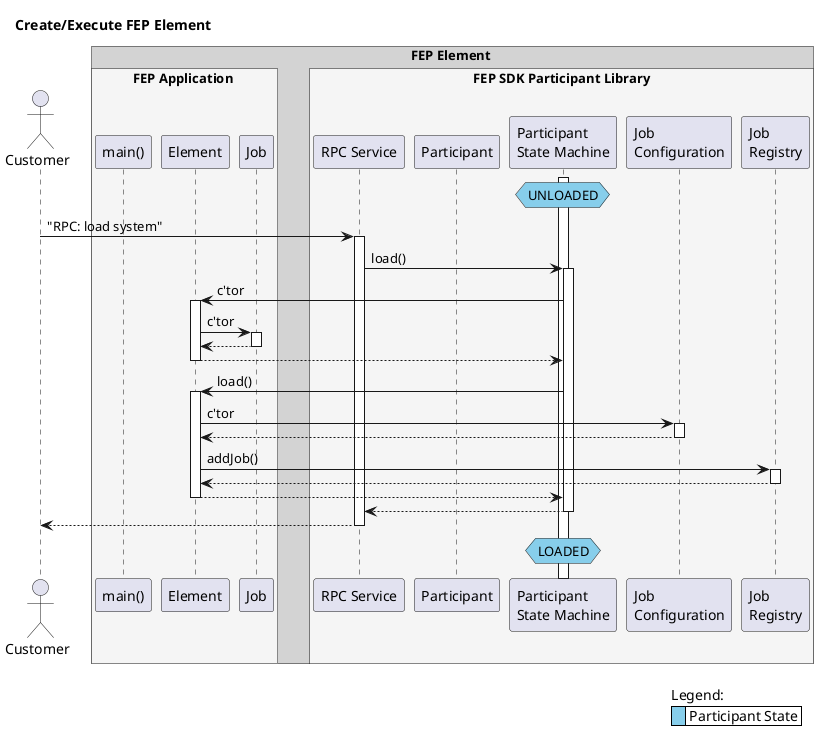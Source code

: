 /**
 * Copyright 2023 CARIAD SE.
 *
 * This Source Code Form is subject to the terms of the Mozilla
 * Public License, v. 2.0. If a copy of the MPL was not distributed
 * with this file, You can obtain one at https://mozilla.org/MPL/2.0/.
 */

@startuml
 skinparam backgroundColor transparent
 skinparam sequenceReferenceBackgroundColor white
 skinparam defaultTextAlignment left
 skinparam BoxPadding 10
 skinparam hyperlinkUnderline false
 skinparam legendBackgroundColor white
 skinparam LegendBorderThickness 0
 'use teoz for nested boxes
 !pragma teoz true
 
 title Create/Execute FEP Element
 
 legend right
  Legend:
  | <#SkyBlue>    | Participant State |
 end legend
 
 actor Customer
 box FEP Element #LightGrey
 box FEP Application #WhiteSmoke
  participant "main()"
  participant Element
  participant Job
 end box
 
 box "FEP SDK Participant Library" #WhiteSmoke
  participant "RPC Service"
  participant Participant
  participant "Participant\nState Machine"
  participant "Job\nConfiguration"
  participant "Job\nRegistry"
 end box
 end box
 
 activate "Participant\nState Machine"
 hnote over "Participant\nState Machine"#SkyBlue: UNLOADED
 
 Customer -> "RPC Service": "RPC: load system"
  activate "RPC Service"
  "RPC Service" -> "Participant\nState Machine": load()
   activate "Participant\nState Machine"
   "Participant\nState Machine" -> Element: c'tor
    activate Element
     Element -> Job: c'tor
      activate Job
      return
     return
    "Participant\nState Machine" -> Element: load()
     activate Element
      Element -> "Job\nConfiguration": c'tor
       activate "Job\nConfiguration"
       return
      Element -> "Job\nRegistry": addJob()
       activate "Job\nRegistry"
       return
      return
     return
    return
   hnote over "Participant\nState Machine"#SkyBlue: LOADED

@enduml
